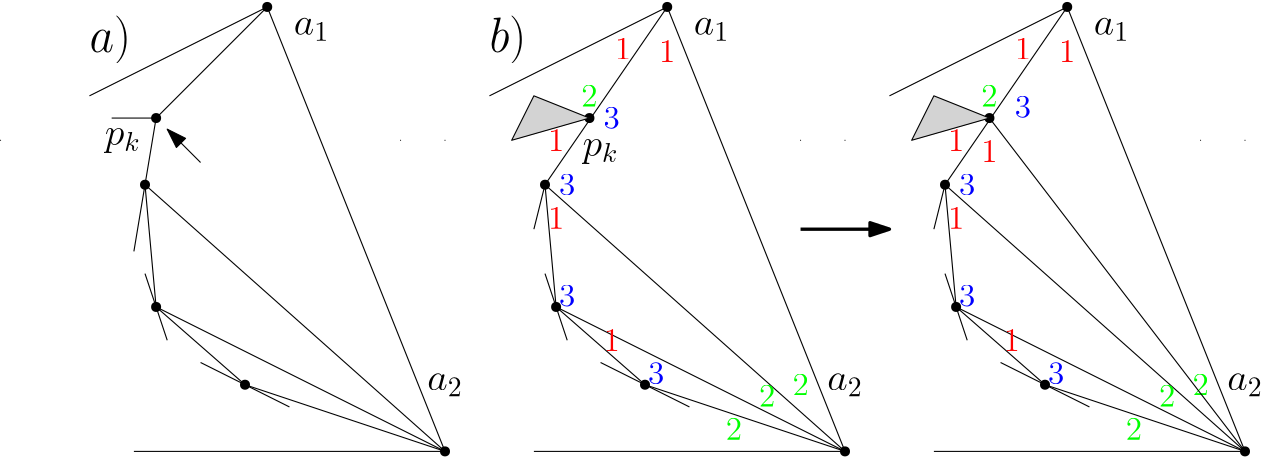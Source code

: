 <?xml version="1.0"?>
<!DOCTYPE ipe SYSTEM "ipe.dtd">
<ipe version="70206" creator="Ipe 7.2.7">
<info created="D:20190702125549" modified="D:20190702154131"/>
<ipestyle name="basic">
<symbol name="arrow/arc(spx)">
<path stroke="sym-stroke" fill="sym-stroke" pen="sym-pen">
0 0 m
-1 0.333 l
-1 -0.333 l
h
</path>
</symbol>
<symbol name="arrow/farc(spx)">
<path stroke="sym-stroke" fill="white" pen="sym-pen">
0 0 m
-1 0.333 l
-1 -0.333 l
h
</path>
</symbol>
<symbol name="arrow/ptarc(spx)">
<path stroke="sym-stroke" fill="sym-stroke" pen="sym-pen">
0 0 m
-1 0.333 l
-0.8 0 l
-1 -0.333 l
h
</path>
</symbol>
<symbol name="arrow/fptarc(spx)">
<path stroke="sym-stroke" fill="white" pen="sym-pen">
0 0 m
-1 0.333 l
-0.8 0 l
-1 -0.333 l
h
</path>
</symbol>
<symbol name="mark/circle(sx)" transformations="translations">
<path fill="sym-stroke">
0.6 0 0 0.6 0 0 e
0.4 0 0 0.4 0 0 e
</path>
</symbol>
<symbol name="mark/disk(sx)" transformations="translations">
<path fill="sym-stroke">
0.6 0 0 0.6 0 0 e
</path>
</symbol>
<symbol name="mark/fdisk(sfx)" transformations="translations">
<group>
<path fill="sym-fill">
0.5 0 0 0.5 0 0 e
</path>
<path fill="sym-stroke" fillrule="eofill">
0.6 0 0 0.6 0 0 e
0.4 0 0 0.4 0 0 e
</path>
</group>
</symbol>
<symbol name="mark/box(sx)" transformations="translations">
<path fill="sym-stroke" fillrule="eofill">
-0.6 -0.6 m
0.6 -0.6 l
0.6 0.6 l
-0.6 0.6 l
h
-0.4 -0.4 m
0.4 -0.4 l
0.4 0.4 l
-0.4 0.4 l
h
</path>
</symbol>
<symbol name="mark/square(sx)" transformations="translations">
<path fill="sym-stroke">
-0.6 -0.6 m
0.6 -0.6 l
0.6 0.6 l
-0.6 0.6 l
h
</path>
</symbol>
<symbol name="mark/fsquare(sfx)" transformations="translations">
<group>
<path fill="sym-fill">
-0.5 -0.5 m
0.5 -0.5 l
0.5 0.5 l
-0.5 0.5 l
h
</path>
<path fill="sym-stroke" fillrule="eofill">
-0.6 -0.6 m
0.6 -0.6 l
0.6 0.6 l
-0.6 0.6 l
h
-0.4 -0.4 m
0.4 -0.4 l
0.4 0.4 l
-0.4 0.4 l
h
</path>
</group>
</symbol>
<symbol name="mark/cross(sx)" transformations="translations">
<group>
<path fill="sym-stroke">
-0.43 -0.57 m
0.57 0.43 l
0.43 0.57 l
-0.57 -0.43 l
h
</path>
<path fill="sym-stroke">
-0.43 0.57 m
0.57 -0.43 l
0.43 -0.57 l
-0.57 0.43 l
h
</path>
</group>
</symbol>
<symbol name="arrow/fnormal(spx)">
<path stroke="sym-stroke" fill="white" pen="sym-pen">
0 0 m
-1 0.333 l
-1 -0.333 l
h
</path>
</symbol>
<symbol name="arrow/pointed(spx)">
<path stroke="sym-stroke" fill="sym-stroke" pen="sym-pen">
0 0 m
-1 0.333 l
-0.8 0 l
-1 -0.333 l
h
</path>
</symbol>
<symbol name="arrow/fpointed(spx)">
<path stroke="sym-stroke" fill="white" pen="sym-pen">
0 0 m
-1 0.333 l
-0.8 0 l
-1 -0.333 l
h
</path>
</symbol>
<symbol name="arrow/linear(spx)">
<path stroke="sym-stroke" pen="sym-pen">
-1 0.333 m
0 0 l
-1 -0.333 l
</path>
</symbol>
<symbol name="arrow/fdouble(spx)">
<path stroke="sym-stroke" fill="white" pen="sym-pen">
0 0 m
-1 0.333 l
-1 -0.333 l
h
-1 0 m
-2 0.333 l
-2 -0.333 l
h
</path>
</symbol>
<symbol name="arrow/double(spx)">
<path stroke="sym-stroke" fill="sym-stroke" pen="sym-pen">
0 0 m
-1 0.333 l
-1 -0.333 l
h
-1 0 m
-2 0.333 l
-2 -0.333 l
h
</path>
</symbol>
<pen name="heavier" value="0.8"/>
<pen name="fat" value="1.2"/>
<pen name="ultrafat" value="2"/>
<symbolsize name="large" value="5"/>
<symbolsize name="small" value="2"/>
<symbolsize name="tiny" value="1.1"/>
<arrowsize name="large" value="10"/>
<arrowsize name="small" value="5"/>
<arrowsize name="tiny" value="3"/>
<color name="red" value="1 0 0"/>
<color name="green" value="0 1 0"/>
<color name="blue" value="0 0 1"/>
<color name="yellow" value="1 1 0"/>
<color name="orange" value="1 0.647 0"/>
<color name="gold" value="1 0.843 0"/>
<color name="purple" value="0.627 0.125 0.941"/>
<color name="gray" value="0.745"/>
<color name="brown" value="0.647 0.165 0.165"/>
<color name="navy" value="0 0 0.502"/>
<color name="pink" value="1 0.753 0.796"/>
<color name="seagreen" value="0.18 0.545 0.341"/>
<color name="turquoise" value="0.251 0.878 0.816"/>
<color name="violet" value="0.933 0.51 0.933"/>
<color name="darkblue" value="0 0 0.545"/>
<color name="darkcyan" value="0 0.545 0.545"/>
<color name="darkgray" value="0.663"/>
<color name="darkgreen" value="0 0.392 0"/>
<color name="darkmagenta" value="0.545 0 0.545"/>
<color name="darkorange" value="1 0.549 0"/>
<color name="darkred" value="0.545 0 0"/>
<color name="lightblue" value="0.678 0.847 0.902"/>
<color name="lightcyan" value="0.878 1 1"/>
<color name="lightgray" value="0.827"/>
<color name="lightgreen" value="0.565 0.933 0.565"/>
<color name="lightyellow" value="1 1 0.878"/>
<dashstyle name="dashed" value="[4] 0"/>
<dashstyle name="dotted" value="[1 3] 0"/>
<dashstyle name="dash dotted" value="[4 2 1 2] 0"/>
<dashstyle name="dash dot dotted" value="[4 2 1 2 1 2] 0"/>
<textsize name="large" value="\large"/>
<textsize name="Large" value="\Large"/>
<textsize name="LARGE" value="\LARGE"/>
<textsize name="huge" value="\huge"/>
<textsize name="Huge" value="\Huge"/>
<textsize name="small" value="\small"/>
<textsize name="footnote" value="\footnotesize"/>
<textsize name="tiny" value="\tiny"/>
<textstyle name="center" begin="\begin{center}" end="\end{center}"/>
<textstyle name="itemize" begin="\begin{itemize}" end="\end{itemize}"/>
<textstyle name="item" begin="\begin{itemize}\item{}" end="\end{itemize}"/>
<gridsize name="4 pts" value="4"/>
<gridsize name="8 pts (~3 mm)" value="8"/>
<gridsize name="16 pts (~6 mm)" value="16"/>
<gridsize name="32 pts (~12 mm)" value="32"/>
<gridsize name="10 pts (~3.5 mm)" value="10"/>
<gridsize name="20 pts (~7 mm)" value="20"/>
<gridsize name="14 pts (~5 mm)" value="14"/>
<gridsize name="28 pts (~10 mm)" value="28"/>
<gridsize name="56 pts (~20 mm)" value="56"/>
<anglesize name="90 deg" value="90"/>
<anglesize name="60 deg" value="60"/>
<anglesize name="45 deg" value="45"/>
<anglesize name="30 deg" value="30"/>
<anglesize name="22.5 deg" value="22.5"/>
<opacity name="10%" value="0.1"/>
<opacity name="30%" value="0.3"/>
<opacity name="50%" value="0.5"/>
<opacity name="75%" value="0.75"/>
<tiling name="falling" angle="-60" step="4" width="1"/>
<tiling name="rising" angle="30" step="4" width="1"/>
</ipestyle>
<page>
<layer name="alpha"/>
<view layers="alpha" active="alpha"/>
<path layer="alpha" stroke="black" cap="1">
32 400 m
32 400 l
</path>
<path stroke="black">
128 448 m
192 288 l
</path>
<path stroke="black">
128 448 m
88 408 l
72 408 l
</path>
<path stroke="black">
88 408 m
80 360 l
</path>
<path stroke="black">
84 384 m
88 340 l
</path>
<path stroke="black">
192 288 m
120 312 l
</path>
<path stroke="black">
120 312 m
88 340 l
</path>
<path stroke="black">
92 328 m
84 352 l
</path>
<path stroke="black">
136 304 m
104 320 l
</path>
<use name="mark/disk(sx)" pos="128 448" size="normal" stroke="black"/>
<use name="mark/disk(sx)" pos="88 408" size="normal" stroke="black"/>
<use name="mark/disk(sx)" pos="84 384" size="normal" stroke="black"/>
<use name="mark/disk(sx)" pos="88 340" size="normal" stroke="black"/>
<use name="mark/disk(sx)" pos="120 312" size="normal" stroke="black"/>
<use name="mark/disk(sx)" pos="192 288" size="normal" stroke="black"/>
<path stroke="black">
128 448 m
64 416 l
</path>
<path stroke="black">
192 288 m
80 288 l
</path>
<text matrix="1 0 0 1 0 -8" transformations="translations" pos="144 448" stroke="black" type="label" width="12.853" height="6.179" depth="2.15" halign="center" valign="center" size="Large" style="math">a_1</text>
<text matrix="1 0 0 1 0 40" transformations="translations" pos="192 272" stroke="black" type="label" width="12.853" height="6.179" depth="2.15" halign="center" valign="center" size="Large" style="math">a_2</text>
<path matrix="1 0 0 1 160 0" stroke="black" cap="1">
32 400 m
32 400 l
</path>
<text matrix="1 0 0 1 -116 128" transformations="translations" pos="192 272" stroke="black" type="label" width="13.049" height="6.176" depth="2.79" halign="center" valign="center" size="Large" style="math">p_k
</text>
<path matrix="1 0 0 1 144 0" stroke="black" cap="1">
32 400 m
32 400 l
</path>
<text transformations="translations" pos="64 432" stroke="black" type="label" width="14.945" height="12.896" depth="4.29" valign="baseline" size="LARGE" style="math">a)</text>
<path stroke="black">
192 288 m
88 340 l
</path>
<path stroke="black">
192 288 m
84 384 l
</path>
<path stroke="black" rarrow="normal/normal">
92 404 m
104 392 l
</path>
<path matrix="1 0 0 1 144 0" stroke="black">
128 448 m
192 288 l
</path>
<path matrix="1 0 0 1 144 0" stroke="black">
84 384 m
88 340 l
</path>
<path matrix="1 0 0 1 144 0" stroke="black">
192 288 m
120 312 l
</path>
<path matrix="1 0 0 1 144 0" stroke="black">
120 312 m
88 340 l
</path>
<path matrix="1 0 0 1 144 0" stroke="black">
92 328 m
84 352 l
</path>
<path matrix="1 0 0 1 144 0" stroke="black">
136 304 m
104 320 l
</path>
<use matrix="1 0 0 1 144 0" name="mark/disk(sx)" pos="128 448" size="normal" stroke="black"/>
<use matrix="1 0 0 1 144 0" name="mark/disk(sx)" pos="84 384" size="normal" stroke="black"/>
<use matrix="1 0 0 1 144 0" name="mark/disk(sx)" pos="88 340" size="normal" stroke="black"/>
<use matrix="1 0 0 1 144 0" name="mark/disk(sx)" pos="120 312" size="normal" stroke="black"/>
<use matrix="1 0 0 1 144 0" name="mark/disk(sx)" pos="192 288" size="normal" stroke="black"/>
<path matrix="1 0 0 1 144 0" stroke="black">
128 448 m
64 416 l
</path>
<path matrix="1 0 0 1 144 0" stroke="black">
192 288 m
80 288 l
</path>
<text matrix="1 0 0 1 144 -8" transformations="translations" pos="144 448" stroke="black" type="label" width="12.853" height="6.179" depth="2.15" halign="center" valign="center" size="Large" style="math">a_1</text>
<text matrix="1 0 0 1 144 40" transformations="translations" pos="192 272" stroke="black" type="label" width="12.853" height="6.179" depth="2.15" halign="center" valign="center" size="Large" style="math">a_2</text>
<path matrix="1 0 0 1 304 0" stroke="black" cap="1">
32 400 m
32 400 l
</path>
<text matrix="1 0 0 1 56 124" transformations="translations" pos="192 272" stroke="black" type="label" width="13.049" height="6.176" depth="2.79" halign="center" valign="center" size="Large" style="math">p_k
</text>
<path matrix="1 0 0 1 288 0" stroke="black" cap="1">
32 400 m
32 400 l
</path>
<text matrix="1 0 0 1 144 0" transformations="translations" pos="64 432" stroke="black" type="label" width="13.264" height="12.896" depth="4.29" valign="baseline" size="LARGE" style="math">b)
</text>
<path matrix="1 0 0 1 144 0" stroke="black">
192 288 m
88 340 l
</path>
<path matrix="1 0 0 1 144 0" stroke="black">
192 288 m
84 384 l
</path>
<path stroke="black">
272 448 m
228 384 l
</path>
<path stroke="black">
228 384 m
224 368 l
</path>
<use name="mark/disk(sx)" pos="244 408" size="normal" stroke="black"/>
<path stroke="black" fill="lightgray">
244 408 m
224 416 l
216 400 l
244 408 l
</path>
<text matrix="1 0 0 1 8 0" transformations="translations" pos="264 432" stroke="red" type="label" width="5.853" height="7.704" depth="0" halign="center" valign="center" size="large" style="math">1</text>
<text matrix="1 0 0 1 -8 0.947249" transformations="translations" pos="264 432" stroke="red" type="label" width="5.853" height="7.704" depth="0" halign="center" valign="center" size="large" style="math">1</text>
<text matrix="1 0 0 1 -32 -32" transformations="translations" pos="264 432" stroke="red" type="label" width="5.853" height="7.704" depth="0" halign="center" valign="center" size="large" style="math">1</text>
<text matrix="1 0 0 1 -32 -60" transformations="translations" pos="264 432" stroke="red" type="label" width="5.853" height="7.704" depth="0" halign="center" valign="center" size="large" style="math">1</text>
<text matrix="1 0 0 1 -12 -104" transformations="translations" pos="264 432" stroke="red" type="label" width="5.853" height="7.704" depth="0" halign="center" valign="center" size="large" style="math">1</text>
<text matrix="1 0 0 1 56 -120" transformations="translations" pos="264 432" stroke="green" type="label" width="5.853" height="7.704" depth="0" halign="center" valign="center" size="large" style="math">2</text>
<text matrix="1 0 0 1 44 -124" transformations="translations" pos="264 432" stroke="green" type="label" width="5.853" height="7.704" depth="0" halign="center" valign="center" size="large" style="math">2</text>
<text matrix="1 0 0 1 32 -136" transformations="translations" pos="264 432" stroke="green" type="label" width="5.853" height="7.704" depth="0" halign="center" valign="center" size="large" style="math">2</text>
<text matrix="1 0 0 1 -20 -16" transformations="translations" pos="264 432" stroke="green" type="label" width="5.853" height="7.704" depth="0" halign="center" valign="center" size="large" style="math">2</text>
<text matrix="1 0 0 1 -28 -48" transformations="translations" pos="264 432" stroke="blue" type="label" width="5.853" height="7.704" depth="0" halign="center" valign="center" size="large" style="math">3</text>
<text matrix="1 0 0 1 -28 -88" transformations="translations" pos="264 432" stroke="blue" type="label" width="5.853" height="7.704" depth="0" halign="center" valign="center" size="large" style="math">3</text>
<text matrix="1 0 0 1 4 -116" transformations="translations" pos="264 432" stroke="blue" type="label" width="5.853" height="7.704" depth="0" halign="center" valign="center" size="large" style="math">3</text>
<text matrix="1 0 0 1 -12 -24" transformations="translations" pos="264 432" stroke="blue" type="label" width="5.853" height="7.704" depth="0" halign="center" valign="center" size="large" style="math">3</text>
<path matrix="1 0 0 1 288 0" stroke="black">
128 448 m
192 288 l
</path>
<path matrix="1 0 0 1 288 0" stroke="black">
84 384 m
88 340 l
</path>
<path matrix="1 0 0 1 288 0" stroke="black">
192 288 m
120 312 l
</path>
<path matrix="1 0 0 1 288 0" stroke="black">
120 312 m
88 340 l
</path>
<path matrix="1 0 0 1 288 0" stroke="black">
92 328 m
84 352 l
</path>
<path matrix="1 0 0 1 288 0" stroke="black">
136 304 m
104 320 l
</path>
<use matrix="1 0 0 1 288 0" name="mark/disk(sx)" pos="128 448" size="normal" stroke="black"/>
<use matrix="1 0 0 1 288 0" name="mark/disk(sx)" pos="84 384" size="normal" stroke="black"/>
<use matrix="1 0 0 1 288 0" name="mark/disk(sx)" pos="88 340" size="normal" stroke="black"/>
<use matrix="1 0 0 1 288 0" name="mark/disk(sx)" pos="120 312" size="normal" stroke="black"/>
<use matrix="1 0 0 1 288 0" name="mark/disk(sx)" pos="192 288" size="normal" stroke="black"/>
<path matrix="1 0 0 1 288 0" stroke="black">
128 448 m
64 416 l
</path>
<path matrix="1 0 0 1 288 0" stroke="black">
192 288 m
80 288 l
</path>
<text matrix="1 0 0 1 288 -8" transformations="translations" pos="144 448" stroke="black" type="label" width="12.853" height="6.179" depth="2.15" halign="center" valign="center" size="Large" style="math">a_1</text>
<text matrix="1 0 0 1 288 40" transformations="translations" pos="192 272" stroke="black" type="label" width="12.853" height="6.179" depth="2.15" halign="center" valign="center" size="Large" style="math">a_2</text>
<path matrix="1 0 0 1 448 0" stroke="black" cap="1">
32 400 m
32 400 l
</path>
<path matrix="1 0 0 1 432 0" stroke="black" cap="1">
32 400 m
32 400 l
</path>
<path matrix="1 0 0 1 288 0" stroke="black">
192 288 m
88 340 l
</path>
<path matrix="1 0 0 1 288 0" stroke="black">
192 288 m
84 384 l
</path>
<path matrix="1 0 0 1 144 0" stroke="black">
272 448 m
228 384 l
</path>
<path matrix="1 0 0 1 144 0" stroke="black">
228 384 m
224 368 l
</path>
<use matrix="1 0 0 1 144 0" name="mark/disk(sx)" pos="244 408" size="normal" stroke="black"/>
<path matrix="1 0 0 1 144 0" stroke="black" fill="lightgray">
244 408 m
224 416 l
216 400 l
244 408 l
</path>
<text matrix="1 0 0 1 152 0" transformations="translations" pos="264 432" stroke="red" type="label" width="5.853" height="7.704" depth="0" halign="center" valign="center" size="large" style="math">1</text>
<text matrix="1 0 0 1 136 0.947249" transformations="translations" pos="264 432" stroke="red" type="label" width="5.853" height="7.704" depth="0" halign="center" valign="center" size="large" style="math">1</text>
<text matrix="1 0 0 1 112 -32" transformations="translations" pos="264 432" stroke="red" type="label" width="5.853" height="7.704" depth="0" halign="center" valign="center" size="large" style="math">1</text>
<text matrix="1 0 0 1 112 -60" transformations="translations" pos="264 432" stroke="red" type="label" width="5.853" height="7.704" depth="0" halign="center" valign="center" size="large" style="math">1</text>
<text matrix="1 0 0 1 132 -104" transformations="translations" pos="264 432" stroke="red" type="label" width="5.853" height="7.704" depth="0" halign="center" valign="center" size="large" style="math">1</text>
<text matrix="1 0 0 1 200 -120" transformations="translations" pos="264 432" stroke="green" type="label" width="5.853" height="7.704" depth="0" halign="center" valign="center" size="large" style="math">2</text>
<text matrix="1 0 0 1 188 -124" transformations="translations" pos="264 432" stroke="green" type="label" width="5.853" height="7.704" depth="0" halign="center" valign="center" size="large" style="math">2</text>
<text matrix="1 0 0 1 176 -136" transformations="translations" pos="264 432" stroke="green" type="label" width="5.853" height="7.704" depth="0" halign="center" valign="center" size="large" style="math">2</text>
<text matrix="1 0 0 1 124 -16" transformations="translations" pos="264 432" stroke="green" type="label" width="5.853" height="7.704" depth="0" halign="center" valign="center" size="large" style="math">2</text>
<text matrix="1 0 0 1 116 -48" transformations="translations" pos="264 432" stroke="blue" type="label" width="5.853" height="7.704" depth="0" halign="center" valign="center" size="large" style="math">3</text>
<text matrix="1 0 0 1 116 -88" transformations="translations" pos="264 432" stroke="blue" type="label" width="5.853" height="7.704" depth="0" halign="center" valign="center" size="large" style="math">3</text>
<text matrix="1 0 0 1 148 -116" transformations="translations" pos="264 432" stroke="blue" type="label" width="5.853" height="7.704" depth="0" halign="center" valign="center" size="large" style="math">3</text>
<text matrix="1 0 0 1 136 -20" transformations="translations" pos="264 432" stroke="blue" type="label" width="5.853" height="7.704" depth="0" halign="center" valign="center" size="large" style="math">3</text>
<path stroke="black">
388 408 m
480 288 l
</path>
<text matrix="1 0 0 1 124 -36" transformations="translations" pos="264 432" stroke="red" type="label" width="5.853" height="7.704" depth="0" halign="center" valign="center" size="large" style="math">1</text>
<path stroke="black" pen="fat" rarrow="normal/normal">
352 368 m
320 368 l
</path>
</page>
</ipe>
